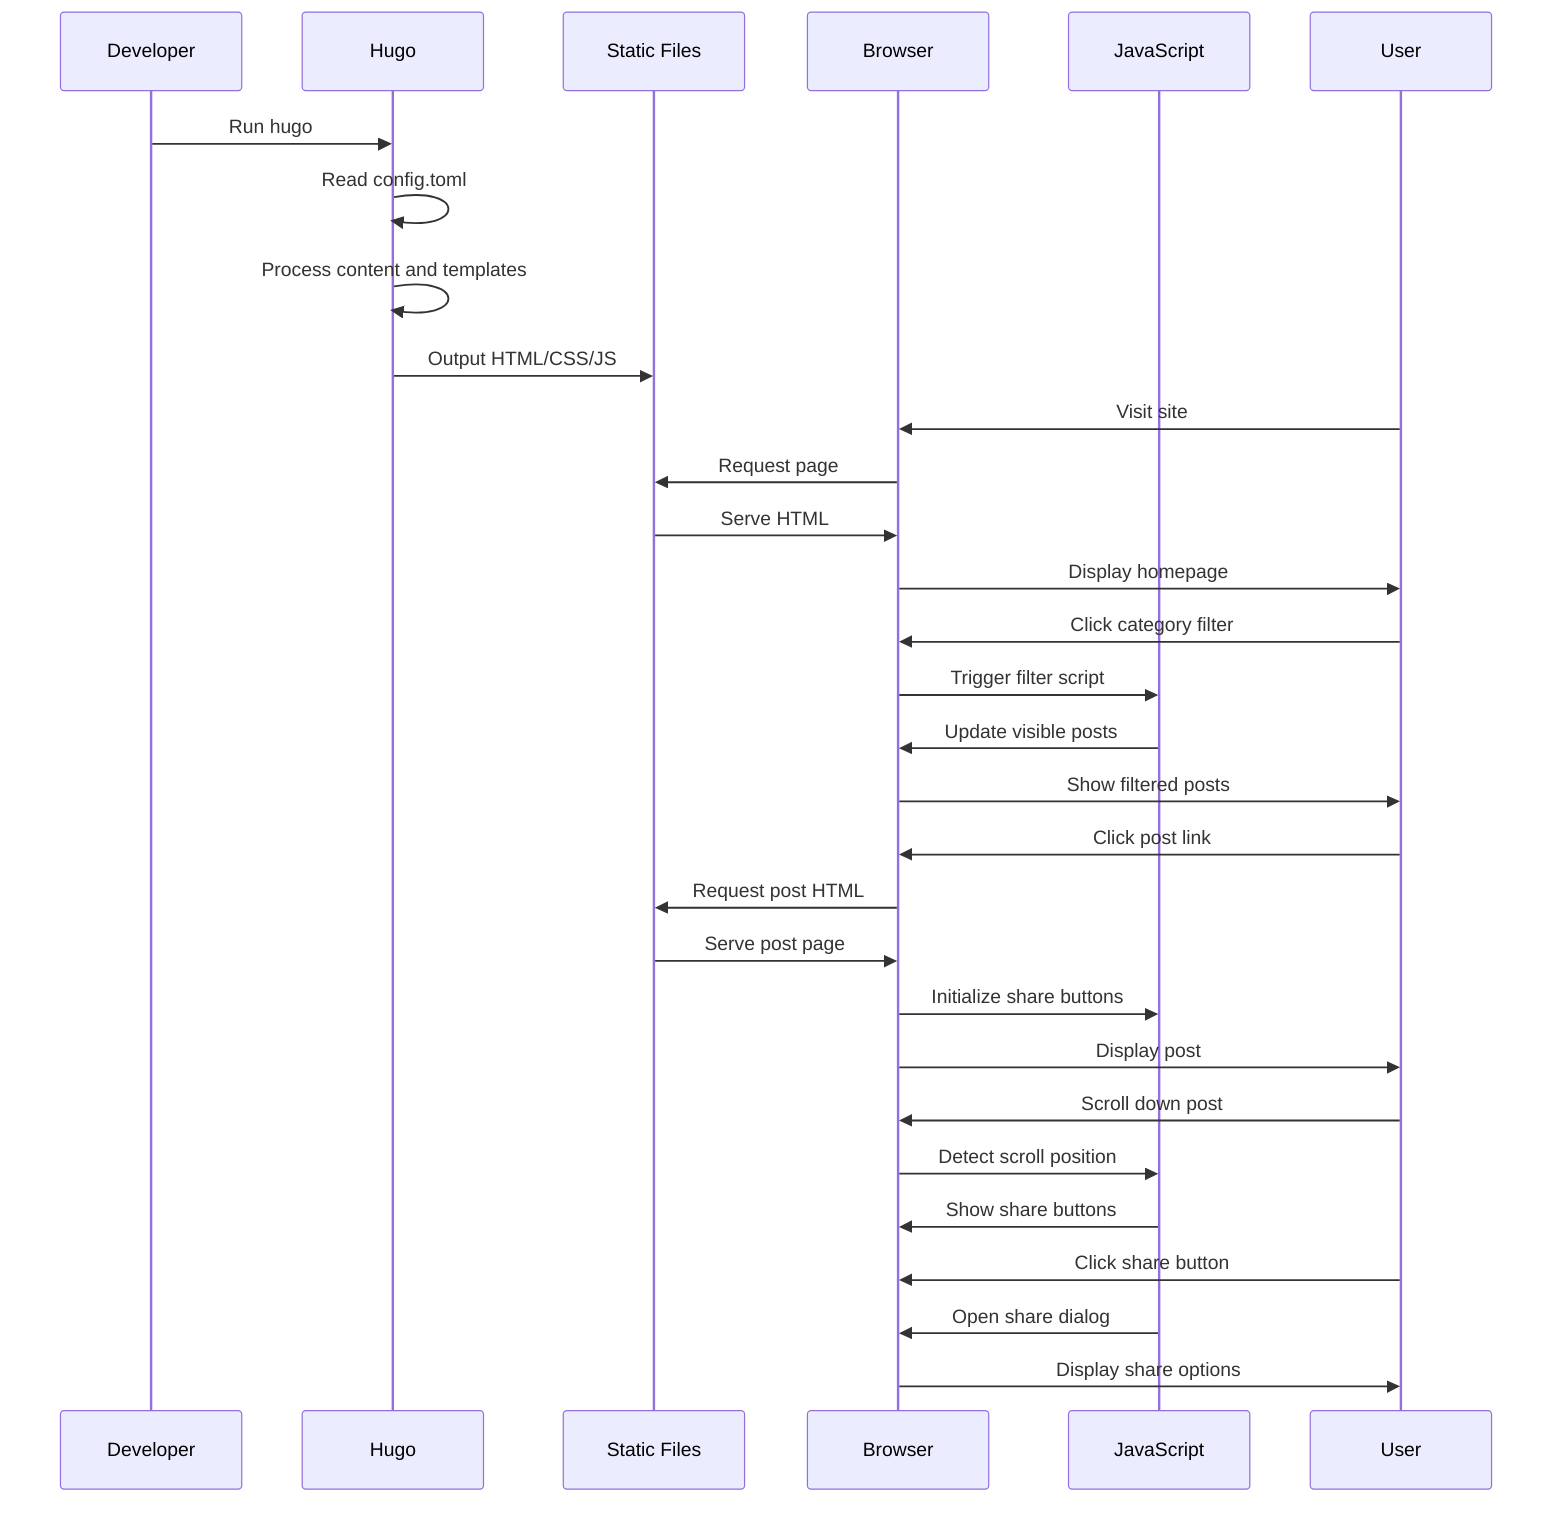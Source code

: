 sequenceDiagram
    participant Dev as Developer
    participant H as Hugo
    participant Files as Static Files
    participant B as Browser
    participant JS as JavaScript
    participant U as User

    %% Site Generation
    Dev->>H: Run hugo
    H->>H: Read config.toml
    H->>H: Process content and templates
    H->>Files: Output HTML/CSS/JS

    %% User Browsing
    U->>B: Visit site
    B->>Files: Request page
    Files->>B: Serve HTML
    B->>U: Display homepage

    %% Category Filtering
    U->>B: Click category filter
    B->>JS: Trigger filter script
    JS->>B: Update visible posts
    B->>U: Show filtered posts

    %% View Single Post
    U->>B: Click post link
    B->>Files: Request post HTML
    Files->>B: Serve post page
    B->>JS: Initialize share buttons
    B->>U: Display post

    %% Share Functionality
    U->>B: Scroll down post
    B->>JS: Detect scroll position
    JS->>B: Show share buttons
    U->>B: Click share button
    JS->>B: Open share dialog
    B->>U: Display share options